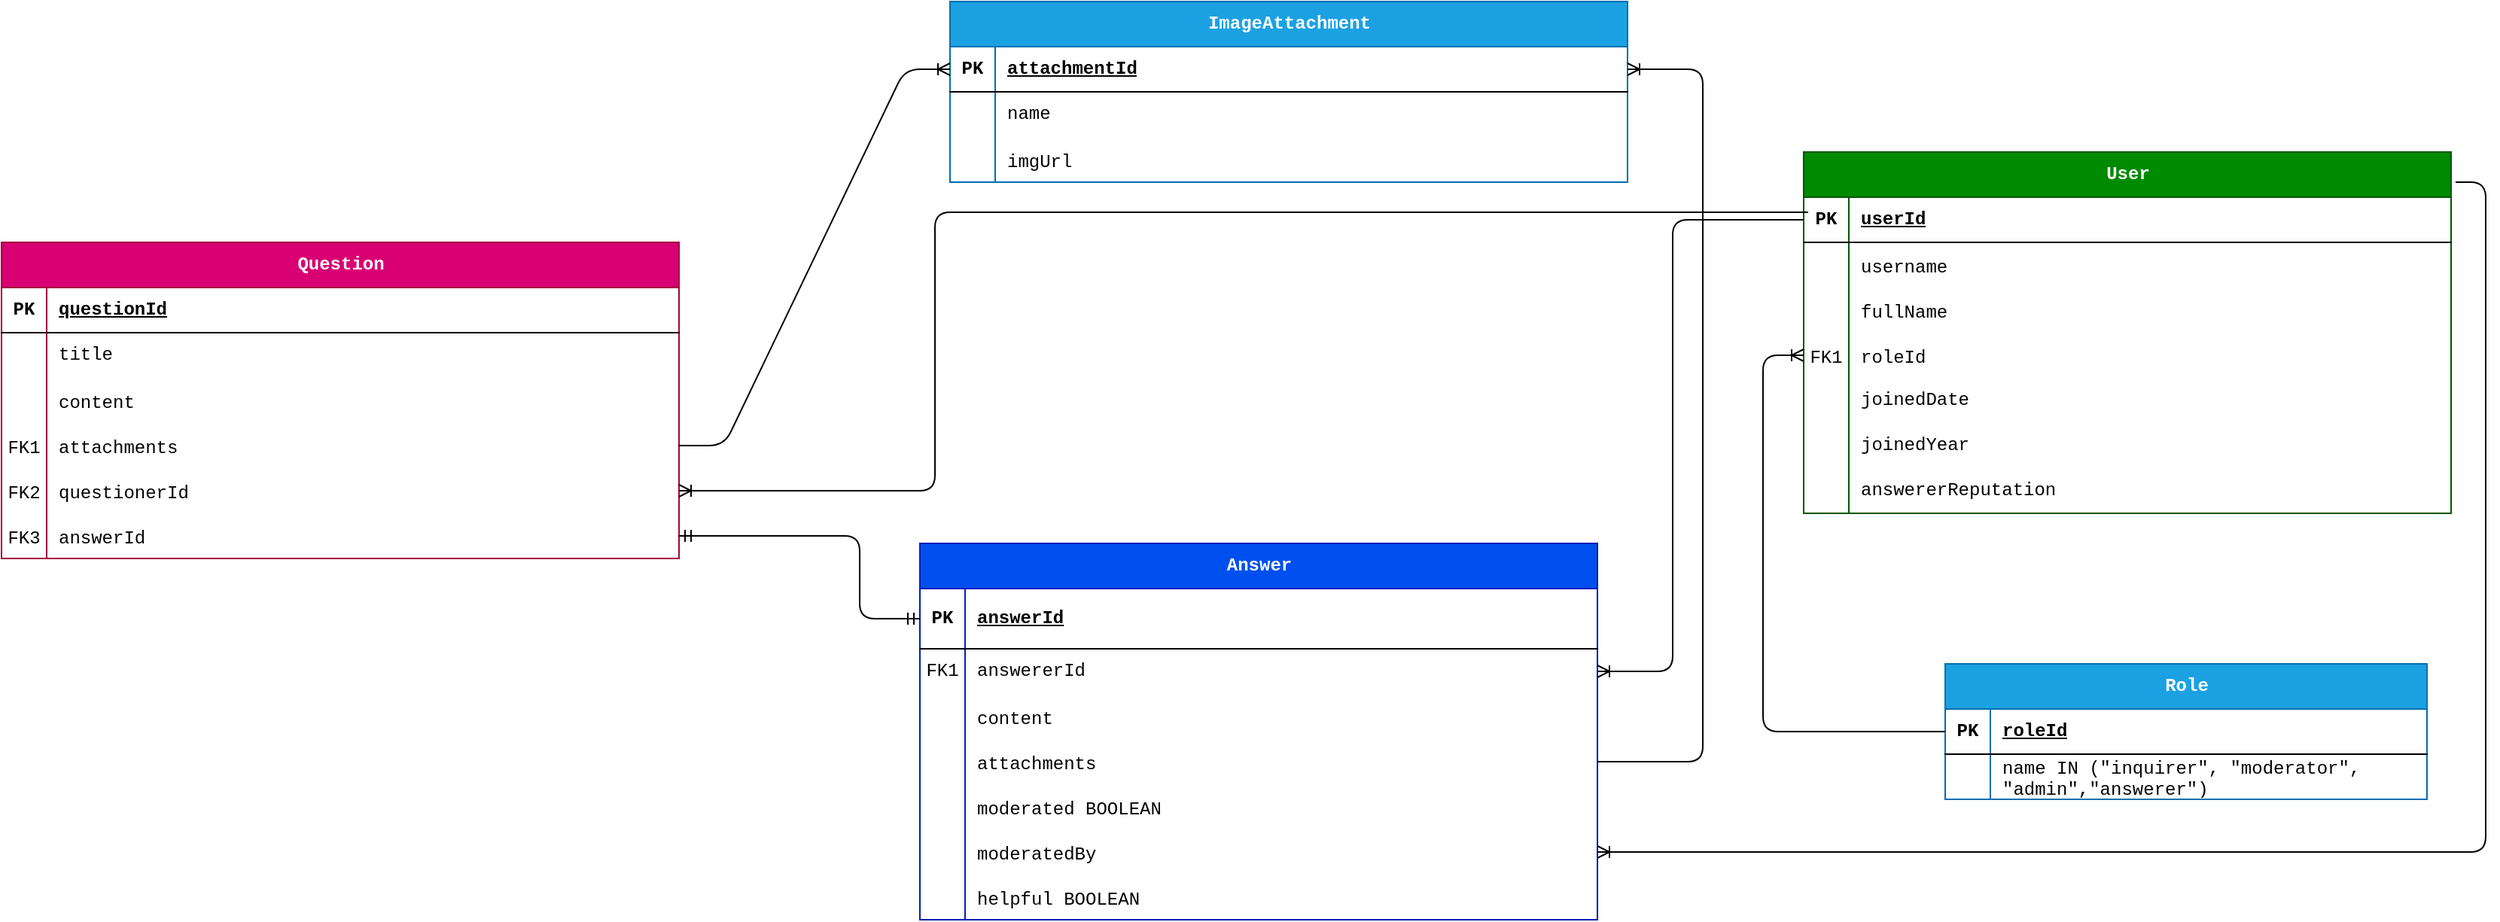 <mxfile version="22.0.0" type="device">
  <diagram name="第 1 页" id="fn63Nr4z2XE3x-QpF-tq">
    <mxGraphModel dx="2233" dy="927" grid="1" gridSize="10" guides="1" tooltips="1" connect="1" arrows="1" fold="1" page="1" pageScale="1" pageWidth="827" pageHeight="1169" math="0" shadow="0">
      <root>
        <mxCell id="0" />
        <mxCell id="1" parent="0" />
        <mxCell id="cTkhTZpgyL-FesluAqmR-1" value="User" style="shape=table;startSize=30;container=1;collapsible=1;childLayout=tableLayout;fixedRows=1;rowLines=0;fontStyle=1;align=center;resizeLast=1;html=1;fillColor=#008a00;fontColor=#ffffff;strokeColor=#005700;fontFamily=Courier New;" vertex="1" parent="1">
          <mxGeometry x="827" y="480" width="430" height="240" as="geometry" />
        </mxCell>
        <mxCell id="cTkhTZpgyL-FesluAqmR-2" value="" style="shape=tableRow;horizontal=0;startSize=0;swimlaneHead=0;swimlaneBody=0;fillColor=none;collapsible=0;dropTarget=0;points=[[0,0.5],[1,0.5]];portConstraint=eastwest;top=0;left=0;right=0;bottom=1;fontFamily=Courier New;" vertex="1" parent="cTkhTZpgyL-FesluAqmR-1">
          <mxGeometry y="30" width="430" height="30" as="geometry" />
        </mxCell>
        <mxCell id="cTkhTZpgyL-FesluAqmR-3" value="PK" style="shape=partialRectangle;connectable=0;fillColor=none;top=0;left=0;bottom=0;right=0;fontStyle=1;overflow=hidden;whiteSpace=wrap;html=1;fontFamily=Courier New;" vertex="1" parent="cTkhTZpgyL-FesluAqmR-2">
          <mxGeometry width="30" height="30" as="geometry">
            <mxRectangle width="30" height="30" as="alternateBounds" />
          </mxGeometry>
        </mxCell>
        <mxCell id="cTkhTZpgyL-FesluAqmR-4" value="userId" style="shape=partialRectangle;connectable=0;fillColor=none;top=0;left=0;bottom=0;right=0;align=left;spacingLeft=6;fontStyle=5;overflow=hidden;whiteSpace=wrap;html=1;fontFamily=Courier New;" vertex="1" parent="cTkhTZpgyL-FesluAqmR-2">
          <mxGeometry x="30" width="400" height="30" as="geometry">
            <mxRectangle width="400" height="30" as="alternateBounds" />
          </mxGeometry>
        </mxCell>
        <mxCell id="cTkhTZpgyL-FesluAqmR-14" value="" style="shape=tableRow;horizontal=0;startSize=0;swimlaneHead=0;swimlaneBody=0;fillColor=none;collapsible=0;dropTarget=0;points=[[0,0.5],[1,0.5]];portConstraint=eastwest;top=0;left=0;right=0;bottom=0;fontFamily=Courier New;" vertex="1" parent="cTkhTZpgyL-FesluAqmR-1">
          <mxGeometry y="60" width="430" height="30" as="geometry" />
        </mxCell>
        <mxCell id="cTkhTZpgyL-FesluAqmR-15" value="" style="shape=partialRectangle;connectable=0;fillColor=none;top=0;left=0;bottom=0;right=0;editable=1;overflow=hidden;fontFamily=Courier New;" vertex="1" parent="cTkhTZpgyL-FesluAqmR-14">
          <mxGeometry width="30" height="30" as="geometry">
            <mxRectangle width="30" height="30" as="alternateBounds" />
          </mxGeometry>
        </mxCell>
        <mxCell id="cTkhTZpgyL-FesluAqmR-16" value="username" style="shape=partialRectangle;connectable=0;fillColor=none;top=0;left=0;bottom=0;right=0;align=left;spacingLeft=6;overflow=hidden;fontFamily=Courier New;" vertex="1" parent="cTkhTZpgyL-FesluAqmR-14">
          <mxGeometry x="30" width="400" height="30" as="geometry">
            <mxRectangle width="400" height="30" as="alternateBounds" />
          </mxGeometry>
        </mxCell>
        <mxCell id="cTkhTZpgyL-FesluAqmR-17" value="" style="shape=tableRow;horizontal=0;startSize=0;swimlaneHead=0;swimlaneBody=0;fillColor=none;collapsible=0;dropTarget=0;points=[[0,0.5],[1,0.5]];portConstraint=eastwest;top=0;left=0;right=0;bottom=0;fontFamily=Courier New;" vertex="1" parent="cTkhTZpgyL-FesluAqmR-1">
          <mxGeometry y="90" width="430" height="30" as="geometry" />
        </mxCell>
        <mxCell id="cTkhTZpgyL-FesluAqmR-18" value="" style="shape=partialRectangle;connectable=0;fillColor=none;top=0;left=0;bottom=0;right=0;editable=1;overflow=hidden;fontFamily=Courier New;" vertex="1" parent="cTkhTZpgyL-FesluAqmR-17">
          <mxGeometry width="30" height="30" as="geometry">
            <mxRectangle width="30" height="30" as="alternateBounds" />
          </mxGeometry>
        </mxCell>
        <mxCell id="cTkhTZpgyL-FesluAqmR-19" value="fullName" style="shape=partialRectangle;connectable=0;fillColor=none;top=0;left=0;bottom=0;right=0;align=left;spacingLeft=6;overflow=hidden;fontFamily=Courier New;" vertex="1" parent="cTkhTZpgyL-FesluAqmR-17">
          <mxGeometry x="30" width="400" height="30" as="geometry">
            <mxRectangle width="400" height="30" as="alternateBounds" />
          </mxGeometry>
        </mxCell>
        <mxCell id="cTkhTZpgyL-FesluAqmR-20" value="" style="shape=tableRow;horizontal=0;startSize=0;swimlaneHead=0;swimlaneBody=0;fillColor=none;collapsible=0;dropTarget=0;points=[[0,0.5],[1,0.5]];portConstraint=eastwest;top=0;left=0;right=0;bottom=0;fontFamily=Courier New;" vertex="1" parent="cTkhTZpgyL-FesluAqmR-1">
          <mxGeometry y="120" width="430" height="30" as="geometry" />
        </mxCell>
        <mxCell id="cTkhTZpgyL-FesluAqmR-21" value="FK1" style="shape=partialRectangle;connectable=0;fillColor=none;top=0;left=0;bottom=0;right=0;editable=1;overflow=hidden;fontFamily=Courier New;" vertex="1" parent="cTkhTZpgyL-FesluAqmR-20">
          <mxGeometry width="30" height="30" as="geometry">
            <mxRectangle width="30" height="30" as="alternateBounds" />
          </mxGeometry>
        </mxCell>
        <mxCell id="cTkhTZpgyL-FesluAqmR-22" value="roleId" style="shape=partialRectangle;connectable=0;fillColor=none;top=0;left=0;bottom=0;right=0;align=left;spacingLeft=6;overflow=hidden;fontFamily=Courier New;" vertex="1" parent="cTkhTZpgyL-FesluAqmR-20">
          <mxGeometry x="30" width="400" height="30" as="geometry">
            <mxRectangle width="400" height="30" as="alternateBounds" />
          </mxGeometry>
        </mxCell>
        <mxCell id="cTkhTZpgyL-FesluAqmR-5" value="" style="shape=tableRow;horizontal=0;startSize=0;swimlaneHead=0;swimlaneBody=0;fillColor=none;collapsible=0;dropTarget=0;points=[[0,0.5],[1,0.5]];portConstraint=eastwest;top=0;left=0;right=0;bottom=0;fontFamily=Courier New;" vertex="1" parent="cTkhTZpgyL-FesluAqmR-1">
          <mxGeometry y="150" width="430" height="30" as="geometry" />
        </mxCell>
        <mxCell id="cTkhTZpgyL-FesluAqmR-6" value="" style="shape=partialRectangle;connectable=0;fillColor=none;top=0;left=0;bottom=0;right=0;editable=1;overflow=hidden;whiteSpace=wrap;html=1;fontFamily=Courier New;" vertex="1" parent="cTkhTZpgyL-FesluAqmR-5">
          <mxGeometry width="30" height="30" as="geometry">
            <mxRectangle width="30" height="30" as="alternateBounds" />
          </mxGeometry>
        </mxCell>
        <mxCell id="cTkhTZpgyL-FesluAqmR-7" value="joinedDate" style="shape=partialRectangle;connectable=0;fillColor=none;top=0;left=0;bottom=0;right=0;align=left;spacingLeft=6;overflow=hidden;whiteSpace=wrap;html=1;fontFamily=Courier New;" vertex="1" parent="cTkhTZpgyL-FesluAqmR-5">
          <mxGeometry x="30" width="400" height="30" as="geometry">
            <mxRectangle width="400" height="30" as="alternateBounds" />
          </mxGeometry>
        </mxCell>
        <mxCell id="cTkhTZpgyL-FesluAqmR-8" value="" style="shape=tableRow;horizontal=0;startSize=0;swimlaneHead=0;swimlaneBody=0;fillColor=none;collapsible=0;dropTarget=0;points=[[0,0.5],[1,0.5]];portConstraint=eastwest;top=0;left=0;right=0;bottom=0;fontFamily=Courier New;" vertex="1" parent="cTkhTZpgyL-FesluAqmR-1">
          <mxGeometry y="180" width="430" height="30" as="geometry" />
        </mxCell>
        <mxCell id="cTkhTZpgyL-FesluAqmR-9" value="" style="shape=partialRectangle;connectable=0;fillColor=none;top=0;left=0;bottom=0;right=0;editable=1;overflow=hidden;whiteSpace=wrap;html=1;fontFamily=Courier New;" vertex="1" parent="cTkhTZpgyL-FesluAqmR-8">
          <mxGeometry width="30" height="30" as="geometry">
            <mxRectangle width="30" height="30" as="alternateBounds" />
          </mxGeometry>
        </mxCell>
        <mxCell id="cTkhTZpgyL-FesluAqmR-10" value="joinedYear" style="shape=partialRectangle;connectable=0;fillColor=none;top=0;left=0;bottom=0;right=0;align=left;spacingLeft=6;overflow=hidden;whiteSpace=wrap;html=1;fontFamily=Courier New;" vertex="1" parent="cTkhTZpgyL-FesluAqmR-8">
          <mxGeometry x="30" width="400" height="30" as="geometry">
            <mxRectangle width="400" height="30" as="alternateBounds" />
          </mxGeometry>
        </mxCell>
        <mxCell id="cTkhTZpgyL-FesluAqmR-11" value="" style="shape=tableRow;horizontal=0;startSize=0;swimlaneHead=0;swimlaneBody=0;fillColor=none;collapsible=0;dropTarget=0;points=[[0,0.5],[1,0.5]];portConstraint=eastwest;top=0;left=0;right=0;bottom=0;fontFamily=Courier New;" vertex="1" parent="cTkhTZpgyL-FesluAqmR-1">
          <mxGeometry y="210" width="430" height="30" as="geometry" />
        </mxCell>
        <mxCell id="cTkhTZpgyL-FesluAqmR-12" value="" style="shape=partialRectangle;connectable=0;fillColor=none;top=0;left=0;bottom=0;right=0;editable=1;overflow=hidden;whiteSpace=wrap;html=1;fontFamily=Courier New;" vertex="1" parent="cTkhTZpgyL-FesluAqmR-11">
          <mxGeometry width="30" height="30" as="geometry">
            <mxRectangle width="30" height="30" as="alternateBounds" />
          </mxGeometry>
        </mxCell>
        <mxCell id="cTkhTZpgyL-FesluAqmR-13" value="answererReputation" style="shape=partialRectangle;connectable=0;fillColor=none;top=0;left=0;bottom=0;right=0;align=left;spacingLeft=6;overflow=hidden;whiteSpace=wrap;html=1;fontFamily=Courier New;" vertex="1" parent="cTkhTZpgyL-FesluAqmR-11">
          <mxGeometry x="30" width="400" height="30" as="geometry">
            <mxRectangle width="400" height="30" as="alternateBounds" />
          </mxGeometry>
        </mxCell>
        <mxCell id="cTkhTZpgyL-FesluAqmR-27" value="Role" style="shape=table;startSize=30;container=1;collapsible=1;childLayout=tableLayout;fixedRows=1;rowLines=0;fontStyle=1;align=center;resizeLast=1;html=1;fillColor=#1ba1e2;fontColor=#ffffff;strokeColor=#006EAF;fontFamily=Courier New;" vertex="1" parent="1">
          <mxGeometry x="921" y="820" width="320" height="90" as="geometry" />
        </mxCell>
        <mxCell id="cTkhTZpgyL-FesluAqmR-28" value="" style="shape=tableRow;horizontal=0;startSize=0;swimlaneHead=0;swimlaneBody=0;fillColor=none;collapsible=0;dropTarget=0;points=[[0,0.5],[1,0.5]];portConstraint=eastwest;top=0;left=0;right=0;bottom=1;fontFamily=Courier New;" vertex="1" parent="cTkhTZpgyL-FesluAqmR-27">
          <mxGeometry y="30" width="320" height="30" as="geometry" />
        </mxCell>
        <mxCell id="cTkhTZpgyL-FesluAqmR-29" value="PK" style="shape=partialRectangle;connectable=0;fillColor=none;top=0;left=0;bottom=0;right=0;fontStyle=1;overflow=hidden;whiteSpace=wrap;html=1;fontFamily=Courier New;" vertex="1" parent="cTkhTZpgyL-FesluAqmR-28">
          <mxGeometry width="30" height="30" as="geometry">
            <mxRectangle width="30" height="30" as="alternateBounds" />
          </mxGeometry>
        </mxCell>
        <mxCell id="cTkhTZpgyL-FesluAqmR-30" value="roleId" style="shape=partialRectangle;connectable=0;fillColor=none;top=0;left=0;bottom=0;right=0;align=left;spacingLeft=6;fontStyle=5;overflow=hidden;whiteSpace=wrap;html=1;fontFamily=Courier New;" vertex="1" parent="cTkhTZpgyL-FesluAqmR-28">
          <mxGeometry x="30" width="290" height="30" as="geometry">
            <mxRectangle width="290" height="30" as="alternateBounds" />
          </mxGeometry>
        </mxCell>
        <mxCell id="cTkhTZpgyL-FesluAqmR-31" value="" style="shape=tableRow;horizontal=0;startSize=0;swimlaneHead=0;swimlaneBody=0;fillColor=none;collapsible=0;dropTarget=0;points=[[0,0.5],[1,0.5]];portConstraint=eastwest;top=0;left=0;right=0;bottom=0;fontFamily=Courier New;" vertex="1" parent="cTkhTZpgyL-FesluAqmR-27">
          <mxGeometry y="60" width="320" height="30" as="geometry" />
        </mxCell>
        <mxCell id="cTkhTZpgyL-FesluAqmR-32" value="" style="shape=partialRectangle;connectable=0;fillColor=none;top=0;left=0;bottom=0;right=0;editable=1;overflow=hidden;whiteSpace=wrap;html=1;fontFamily=Courier New;" vertex="1" parent="cTkhTZpgyL-FesluAqmR-31">
          <mxGeometry width="30" height="30" as="geometry">
            <mxRectangle width="30" height="30" as="alternateBounds" />
          </mxGeometry>
        </mxCell>
        <mxCell id="cTkhTZpgyL-FesluAqmR-33" value="name IN (&quot;inquirer&quot;, &quot;moderator&quot;, &quot;admin&quot;,&quot;answerer&quot;)" style="shape=partialRectangle;connectable=0;fillColor=none;top=0;left=0;bottom=0;right=0;align=left;spacingLeft=6;overflow=hidden;html=1;fontFamily=Courier New;whiteSpace=wrap;" vertex="1" parent="cTkhTZpgyL-FesluAqmR-31">
          <mxGeometry x="30" width="290" height="30" as="geometry">
            <mxRectangle width="290" height="30" as="alternateBounds" />
          </mxGeometry>
        </mxCell>
        <mxCell id="cTkhTZpgyL-FesluAqmR-41" value="" style="edgeStyle=orthogonalEdgeStyle;fontSize=12;html=1;endArrow=ERoneToMany;rounded=1;exitX=0;exitY=0.5;exitDx=0;exitDy=0;entryX=0;entryY=0.5;entryDx=0;entryDy=0;fontFamily=Courier New;" edge="1" parent="1" source="cTkhTZpgyL-FesluAqmR-28" target="cTkhTZpgyL-FesluAqmR-20">
          <mxGeometry width="100" height="100" relative="1" as="geometry">
            <mxPoint x="20" y="380" as="sourcePoint" />
            <mxPoint x="220" y="265" as="targetPoint" />
            <Array as="points">
              <mxPoint x="800" y="865" />
              <mxPoint x="800" y="615" />
            </Array>
          </mxGeometry>
        </mxCell>
        <mxCell id="cTkhTZpgyL-FesluAqmR-44" value="Question" style="shape=table;startSize=30;container=1;collapsible=1;childLayout=tableLayout;fixedRows=1;rowLines=0;fontStyle=1;align=center;resizeLast=1;html=1;fillColor=#d80073;fontColor=#ffffff;strokeColor=#A50040;fontFamily=Courier New;" vertex="1" parent="1">
          <mxGeometry x="-370" y="540" width="450" height="210" as="geometry" />
        </mxCell>
        <mxCell id="cTkhTZpgyL-FesluAqmR-45" value="" style="shape=tableRow;horizontal=0;startSize=0;swimlaneHead=0;swimlaneBody=0;fillColor=none;collapsible=0;dropTarget=0;points=[[0,0.5],[1,0.5]];portConstraint=eastwest;top=0;left=0;right=0;bottom=1;fontFamily=Courier New;" vertex="1" parent="cTkhTZpgyL-FesluAqmR-44">
          <mxGeometry y="30" width="450" height="30" as="geometry" />
        </mxCell>
        <mxCell id="cTkhTZpgyL-FesluAqmR-46" value="PK" style="shape=partialRectangle;connectable=0;fillColor=none;top=0;left=0;bottom=0;right=0;fontStyle=1;overflow=hidden;whiteSpace=wrap;html=1;fontFamily=Courier New;" vertex="1" parent="cTkhTZpgyL-FesluAqmR-45">
          <mxGeometry width="30" height="30" as="geometry">
            <mxRectangle width="30" height="30" as="alternateBounds" />
          </mxGeometry>
        </mxCell>
        <mxCell id="cTkhTZpgyL-FesluAqmR-47" value="questionId" style="shape=partialRectangle;connectable=0;fillColor=none;top=0;left=0;bottom=0;right=0;align=left;spacingLeft=6;fontStyle=5;overflow=hidden;whiteSpace=wrap;html=1;fontFamily=Courier New;" vertex="1" parent="cTkhTZpgyL-FesluAqmR-45">
          <mxGeometry x="30" width="420" height="30" as="geometry">
            <mxRectangle width="420" height="30" as="alternateBounds" />
          </mxGeometry>
        </mxCell>
        <mxCell id="cTkhTZpgyL-FesluAqmR-48" value="" style="shape=tableRow;horizontal=0;startSize=0;swimlaneHead=0;swimlaneBody=0;fillColor=none;collapsible=0;dropTarget=0;points=[[0,0.5],[1,0.5]];portConstraint=eastwest;top=0;left=0;right=0;bottom=0;fontFamily=Courier New;" vertex="1" parent="cTkhTZpgyL-FesluAqmR-44">
          <mxGeometry y="60" width="450" height="30" as="geometry" />
        </mxCell>
        <mxCell id="cTkhTZpgyL-FesluAqmR-49" value="" style="shape=partialRectangle;connectable=0;fillColor=none;top=0;left=0;bottom=0;right=0;editable=1;overflow=hidden;whiteSpace=wrap;html=1;fontFamily=Courier New;" vertex="1" parent="cTkhTZpgyL-FesluAqmR-48">
          <mxGeometry width="30" height="30" as="geometry">
            <mxRectangle width="30" height="30" as="alternateBounds" />
          </mxGeometry>
        </mxCell>
        <mxCell id="cTkhTZpgyL-FesluAqmR-50" value="title" style="shape=partialRectangle;connectable=0;fillColor=none;top=0;left=0;bottom=0;right=0;align=left;spacingLeft=6;overflow=hidden;whiteSpace=wrap;html=1;fontFamily=Courier New;" vertex="1" parent="cTkhTZpgyL-FesluAqmR-48">
          <mxGeometry x="30" width="420" height="30" as="geometry">
            <mxRectangle width="420" height="30" as="alternateBounds" />
          </mxGeometry>
        </mxCell>
        <mxCell id="cTkhTZpgyL-FesluAqmR-58" value="" style="shape=tableRow;horizontal=0;startSize=0;swimlaneHead=0;swimlaneBody=0;fillColor=none;collapsible=0;dropTarget=0;points=[[0,0.5],[1,0.5]];portConstraint=eastwest;top=0;left=0;right=0;bottom=0;fontFamily=Courier New;" vertex="1" parent="cTkhTZpgyL-FesluAqmR-44">
          <mxGeometry y="90" width="450" height="30" as="geometry" />
        </mxCell>
        <mxCell id="cTkhTZpgyL-FesluAqmR-59" value="" style="shape=partialRectangle;connectable=0;fillColor=none;top=0;left=0;bottom=0;right=0;editable=1;overflow=hidden;fontFamily=Courier New;" vertex="1" parent="cTkhTZpgyL-FesluAqmR-58">
          <mxGeometry width="30" height="30" as="geometry">
            <mxRectangle width="30" height="30" as="alternateBounds" />
          </mxGeometry>
        </mxCell>
        <mxCell id="cTkhTZpgyL-FesluAqmR-60" value="content" style="shape=partialRectangle;connectable=0;fillColor=none;top=0;left=0;bottom=0;right=0;align=left;spacingLeft=6;overflow=hidden;fontFamily=Courier New;" vertex="1" parent="cTkhTZpgyL-FesluAqmR-58">
          <mxGeometry x="30" width="420" height="30" as="geometry">
            <mxRectangle width="420" height="30" as="alternateBounds" />
          </mxGeometry>
        </mxCell>
        <mxCell id="cTkhTZpgyL-FesluAqmR-61" value="" style="shape=tableRow;horizontal=0;startSize=0;swimlaneHead=0;swimlaneBody=0;fillColor=none;collapsible=0;dropTarget=0;points=[[0,0.5],[1,0.5]];portConstraint=eastwest;top=0;left=0;right=0;bottom=0;fontFamily=Courier New;" vertex="1" parent="cTkhTZpgyL-FesluAqmR-44">
          <mxGeometry y="120" width="450" height="30" as="geometry" />
        </mxCell>
        <mxCell id="cTkhTZpgyL-FesluAqmR-62" value="FK1" style="shape=partialRectangle;connectable=0;fillColor=none;top=0;left=0;bottom=0;right=0;editable=1;overflow=hidden;fontFamily=Courier New;" vertex="1" parent="cTkhTZpgyL-FesluAqmR-61">
          <mxGeometry width="30" height="30" as="geometry">
            <mxRectangle width="30" height="30" as="alternateBounds" />
          </mxGeometry>
        </mxCell>
        <mxCell id="cTkhTZpgyL-FesluAqmR-63" value="attachments" style="shape=partialRectangle;connectable=0;fillColor=none;top=0;left=0;bottom=0;right=0;align=left;spacingLeft=6;overflow=hidden;fontFamily=Courier New;" vertex="1" parent="cTkhTZpgyL-FesluAqmR-61">
          <mxGeometry x="30" width="420" height="30" as="geometry">
            <mxRectangle width="420" height="30" as="alternateBounds" />
          </mxGeometry>
        </mxCell>
        <mxCell id="cTkhTZpgyL-FesluAqmR-64" value="" style="shape=tableRow;horizontal=0;startSize=0;swimlaneHead=0;swimlaneBody=0;fillColor=none;collapsible=0;dropTarget=0;points=[[0,0.5],[1,0.5]];portConstraint=eastwest;top=0;left=0;right=0;bottom=0;fontFamily=Courier New;" vertex="1" parent="cTkhTZpgyL-FesluAqmR-44">
          <mxGeometry y="150" width="450" height="30" as="geometry" />
        </mxCell>
        <mxCell id="cTkhTZpgyL-FesluAqmR-65" value="FK2" style="shape=partialRectangle;connectable=0;fillColor=none;top=0;left=0;bottom=0;right=0;editable=1;overflow=hidden;fontFamily=Courier New;" vertex="1" parent="cTkhTZpgyL-FesluAqmR-64">
          <mxGeometry width="30" height="30" as="geometry">
            <mxRectangle width="30" height="30" as="alternateBounds" />
          </mxGeometry>
        </mxCell>
        <mxCell id="cTkhTZpgyL-FesluAqmR-66" value="questionerId" style="shape=partialRectangle;connectable=0;fillColor=none;top=0;left=0;bottom=0;right=0;align=left;spacingLeft=6;overflow=hidden;fontFamily=Courier New;" vertex="1" parent="cTkhTZpgyL-FesluAqmR-64">
          <mxGeometry x="30" width="420" height="30" as="geometry">
            <mxRectangle width="420" height="30" as="alternateBounds" />
          </mxGeometry>
        </mxCell>
        <mxCell id="cTkhTZpgyL-FesluAqmR-79" value="" style="shape=tableRow;horizontal=0;startSize=0;swimlaneHead=0;swimlaneBody=0;fillColor=none;collapsible=0;dropTarget=0;points=[[0,0.5],[1,0.5]];portConstraint=eastwest;top=0;left=0;right=0;bottom=0;fontFamily=Courier New;" vertex="1" parent="cTkhTZpgyL-FesluAqmR-44">
          <mxGeometry y="180" width="450" height="30" as="geometry" />
        </mxCell>
        <mxCell id="cTkhTZpgyL-FesluAqmR-80" value="FK3" style="shape=partialRectangle;connectable=0;fillColor=none;top=0;left=0;bottom=0;right=0;editable=1;overflow=hidden;fontFamily=Courier New;" vertex="1" parent="cTkhTZpgyL-FesluAqmR-79">
          <mxGeometry width="30" height="30" as="geometry">
            <mxRectangle width="30" height="30" as="alternateBounds" />
          </mxGeometry>
        </mxCell>
        <mxCell id="cTkhTZpgyL-FesluAqmR-81" value="answerId" style="shape=partialRectangle;connectable=0;fillColor=none;top=0;left=0;bottom=0;right=0;align=left;spacingLeft=6;overflow=hidden;fontFamily=Courier New;" vertex="1" parent="cTkhTZpgyL-FesluAqmR-79">
          <mxGeometry x="30" width="420" height="30" as="geometry">
            <mxRectangle width="420" height="30" as="alternateBounds" />
          </mxGeometry>
        </mxCell>
        <mxCell id="cTkhTZpgyL-FesluAqmR-51" value="Answer" style="shape=table;startSize=30;container=1;collapsible=1;childLayout=tableLayout;fixedRows=1;rowLines=0;fontStyle=1;align=center;resizeLast=1;html=1;fillColor=#0050ef;fontColor=#ffffff;strokeColor=#001DBC;fontFamily=Courier New;" vertex="1" parent="1">
          <mxGeometry x="240" y="740" width="450" height="250" as="geometry" />
        </mxCell>
        <mxCell id="cTkhTZpgyL-FesluAqmR-52" value="" style="shape=tableRow;horizontal=0;startSize=0;swimlaneHead=0;swimlaneBody=0;fillColor=none;collapsible=0;dropTarget=0;points=[[0,0.5],[1,0.5]];portConstraint=eastwest;top=0;left=0;right=0;bottom=1;fontFamily=Courier New;" vertex="1" parent="cTkhTZpgyL-FesluAqmR-51">
          <mxGeometry y="30" width="450" height="40" as="geometry" />
        </mxCell>
        <mxCell id="cTkhTZpgyL-FesluAqmR-53" value="PK" style="shape=partialRectangle;connectable=0;fillColor=none;top=0;left=0;bottom=0;right=0;fontStyle=1;overflow=hidden;whiteSpace=wrap;html=1;fontFamily=Courier New;" vertex="1" parent="cTkhTZpgyL-FesluAqmR-52">
          <mxGeometry width="30" height="40" as="geometry">
            <mxRectangle width="30" height="40" as="alternateBounds" />
          </mxGeometry>
        </mxCell>
        <mxCell id="cTkhTZpgyL-FesluAqmR-54" value="answerId" style="shape=partialRectangle;connectable=0;fillColor=none;top=0;left=0;bottom=0;right=0;align=left;spacingLeft=6;fontStyle=5;overflow=hidden;whiteSpace=wrap;html=1;fontFamily=Courier New;" vertex="1" parent="cTkhTZpgyL-FesluAqmR-52">
          <mxGeometry x="30" width="420" height="40" as="geometry">
            <mxRectangle width="420" height="40" as="alternateBounds" />
          </mxGeometry>
        </mxCell>
        <mxCell id="cTkhTZpgyL-FesluAqmR-55" value="" style="shape=tableRow;horizontal=0;startSize=0;swimlaneHead=0;swimlaneBody=0;fillColor=none;collapsible=0;dropTarget=0;points=[[0,0.5],[1,0.5]];portConstraint=eastwest;top=0;left=0;right=0;bottom=0;fontFamily=Courier New;" vertex="1" parent="cTkhTZpgyL-FesluAqmR-51">
          <mxGeometry y="70" width="450" height="30" as="geometry" />
        </mxCell>
        <mxCell id="cTkhTZpgyL-FesluAqmR-56" value="FK1" style="shape=partialRectangle;connectable=0;fillColor=none;top=0;left=0;bottom=0;right=0;editable=1;overflow=hidden;whiteSpace=wrap;html=1;fontFamily=Courier New;" vertex="1" parent="cTkhTZpgyL-FesluAqmR-55">
          <mxGeometry width="30" height="30" as="geometry">
            <mxRectangle width="30" height="30" as="alternateBounds" />
          </mxGeometry>
        </mxCell>
        <mxCell id="cTkhTZpgyL-FesluAqmR-57" value="answererId" style="shape=partialRectangle;connectable=0;fillColor=none;top=0;left=0;bottom=0;right=0;align=left;spacingLeft=6;overflow=hidden;whiteSpace=wrap;html=1;fontFamily=Courier New;" vertex="1" parent="cTkhTZpgyL-FesluAqmR-55">
          <mxGeometry x="30" width="420" height="30" as="geometry">
            <mxRectangle width="420" height="30" as="alternateBounds" />
          </mxGeometry>
        </mxCell>
        <mxCell id="cTkhTZpgyL-FesluAqmR-85" value="" style="shape=tableRow;horizontal=0;startSize=0;swimlaneHead=0;swimlaneBody=0;fillColor=none;collapsible=0;dropTarget=0;points=[[0,0.5],[1,0.5]];portConstraint=eastwest;top=0;left=0;right=0;bottom=0;fontFamily=Courier New;" vertex="1" parent="cTkhTZpgyL-FesluAqmR-51">
          <mxGeometry y="100" width="450" height="30" as="geometry" />
        </mxCell>
        <mxCell id="cTkhTZpgyL-FesluAqmR-86" value="" style="shape=partialRectangle;connectable=0;fillColor=none;top=0;left=0;bottom=0;right=0;editable=1;overflow=hidden;fontFamily=Courier New;" vertex="1" parent="cTkhTZpgyL-FesluAqmR-85">
          <mxGeometry width="30" height="30" as="geometry">
            <mxRectangle width="30" height="30" as="alternateBounds" />
          </mxGeometry>
        </mxCell>
        <mxCell id="cTkhTZpgyL-FesluAqmR-87" value="content" style="shape=partialRectangle;connectable=0;fillColor=none;top=0;left=0;bottom=0;right=0;align=left;spacingLeft=6;overflow=hidden;fontFamily=Courier New;" vertex="1" parent="cTkhTZpgyL-FesluAqmR-85">
          <mxGeometry x="30" width="420" height="30" as="geometry">
            <mxRectangle width="420" height="30" as="alternateBounds" />
          </mxGeometry>
        </mxCell>
        <mxCell id="cTkhTZpgyL-FesluAqmR-90" value="" style="shape=tableRow;horizontal=0;startSize=0;swimlaneHead=0;swimlaneBody=0;fillColor=none;collapsible=0;dropTarget=0;points=[[0,0.5],[1,0.5]];portConstraint=eastwest;top=0;left=0;right=0;bottom=0;fontFamily=Courier New;" vertex="1" parent="cTkhTZpgyL-FesluAqmR-51">
          <mxGeometry y="130" width="450" height="30" as="geometry" />
        </mxCell>
        <mxCell id="cTkhTZpgyL-FesluAqmR-91" value="" style="shape=partialRectangle;connectable=0;fillColor=none;top=0;left=0;bottom=0;right=0;editable=1;overflow=hidden;fontFamily=Courier New;" vertex="1" parent="cTkhTZpgyL-FesluAqmR-90">
          <mxGeometry width="30" height="30" as="geometry">
            <mxRectangle width="30" height="30" as="alternateBounds" />
          </mxGeometry>
        </mxCell>
        <mxCell id="cTkhTZpgyL-FesluAqmR-92" value="attachments" style="shape=partialRectangle;connectable=0;fillColor=none;top=0;left=0;bottom=0;right=0;align=left;spacingLeft=6;overflow=hidden;fontFamily=Courier New;" vertex="1" parent="cTkhTZpgyL-FesluAqmR-90">
          <mxGeometry x="30" width="420" height="30" as="geometry">
            <mxRectangle width="420" height="30" as="alternateBounds" />
          </mxGeometry>
        </mxCell>
        <mxCell id="cTkhTZpgyL-FesluAqmR-95" value="" style="shape=tableRow;horizontal=0;startSize=0;swimlaneHead=0;swimlaneBody=0;fillColor=none;collapsible=0;dropTarget=0;points=[[0,0.5],[1,0.5]];portConstraint=eastwest;top=0;left=0;right=0;bottom=0;fontFamily=Courier New;" vertex="1" parent="cTkhTZpgyL-FesluAqmR-51">
          <mxGeometry y="160" width="450" height="30" as="geometry" />
        </mxCell>
        <mxCell id="cTkhTZpgyL-FesluAqmR-96" value="" style="shape=partialRectangle;connectable=0;fillColor=none;top=0;left=0;bottom=0;right=0;editable=1;overflow=hidden;fontFamily=Courier New;" vertex="1" parent="cTkhTZpgyL-FesluAqmR-95">
          <mxGeometry width="30" height="30" as="geometry">
            <mxRectangle width="30" height="30" as="alternateBounds" />
          </mxGeometry>
        </mxCell>
        <mxCell id="cTkhTZpgyL-FesluAqmR-97" value="moderated BOOLEAN" style="shape=partialRectangle;connectable=0;fillColor=none;top=0;left=0;bottom=0;right=0;align=left;spacingLeft=6;overflow=hidden;fontFamily=Courier New;" vertex="1" parent="cTkhTZpgyL-FesluAqmR-95">
          <mxGeometry x="30" width="420" height="30" as="geometry">
            <mxRectangle width="420" height="30" as="alternateBounds" />
          </mxGeometry>
        </mxCell>
        <mxCell id="cTkhTZpgyL-FesluAqmR-101" value="" style="shape=tableRow;horizontal=0;startSize=0;swimlaneHead=0;swimlaneBody=0;fillColor=none;collapsible=0;dropTarget=0;points=[[0,0.5],[1,0.5]];portConstraint=eastwest;top=0;left=0;right=0;bottom=0;fontFamily=Courier New;" vertex="1" parent="cTkhTZpgyL-FesluAqmR-51">
          <mxGeometry y="190" width="450" height="30" as="geometry" />
        </mxCell>
        <mxCell id="cTkhTZpgyL-FesluAqmR-102" value="" style="shape=partialRectangle;connectable=0;fillColor=none;top=0;left=0;bottom=0;right=0;editable=1;overflow=hidden;fontFamily=Courier New;" vertex="1" parent="cTkhTZpgyL-FesluAqmR-101">
          <mxGeometry width="30" height="30" as="geometry">
            <mxRectangle width="30" height="30" as="alternateBounds" />
          </mxGeometry>
        </mxCell>
        <mxCell id="cTkhTZpgyL-FesluAqmR-103" value="moderatedBy" style="shape=partialRectangle;connectable=0;fillColor=none;top=0;left=0;bottom=0;right=0;align=left;spacingLeft=6;overflow=hidden;fontFamily=Courier New;" vertex="1" parent="cTkhTZpgyL-FesluAqmR-101">
          <mxGeometry x="30" width="420" height="30" as="geometry">
            <mxRectangle width="420" height="30" as="alternateBounds" />
          </mxGeometry>
        </mxCell>
        <mxCell id="cTkhTZpgyL-FesluAqmR-104" value="" style="shape=tableRow;horizontal=0;startSize=0;swimlaneHead=0;swimlaneBody=0;fillColor=none;collapsible=0;dropTarget=0;points=[[0,0.5],[1,0.5]];portConstraint=eastwest;top=0;left=0;right=0;bottom=0;fontFamily=Courier New;" vertex="1" parent="cTkhTZpgyL-FesluAqmR-51">
          <mxGeometry y="220" width="450" height="30" as="geometry" />
        </mxCell>
        <mxCell id="cTkhTZpgyL-FesluAqmR-105" value="" style="shape=partialRectangle;connectable=0;fillColor=none;top=0;left=0;bottom=0;right=0;editable=1;overflow=hidden;fontFamily=Courier New;" vertex="1" parent="cTkhTZpgyL-FesluAqmR-104">
          <mxGeometry width="30" height="30" as="geometry">
            <mxRectangle width="30" height="30" as="alternateBounds" />
          </mxGeometry>
        </mxCell>
        <mxCell id="cTkhTZpgyL-FesluAqmR-106" value="helpful BOOLEAN" style="shape=partialRectangle;connectable=0;fillColor=none;top=0;left=0;bottom=0;right=0;align=left;spacingLeft=6;overflow=hidden;fontFamily=Courier New;" vertex="1" parent="cTkhTZpgyL-FesluAqmR-104">
          <mxGeometry x="30" width="420" height="30" as="geometry">
            <mxRectangle width="420" height="30" as="alternateBounds" />
          </mxGeometry>
        </mxCell>
        <mxCell id="cTkhTZpgyL-FesluAqmR-67" value="ImageAttachment" style="shape=table;startSize=30;container=1;collapsible=1;childLayout=tableLayout;fixedRows=1;rowLines=0;fontStyle=1;align=center;resizeLast=1;html=1;fillColor=#1ba1e2;fontColor=#ffffff;strokeColor=#006EAF;fontFamily=Courier New;" vertex="1" parent="1">
          <mxGeometry x="260" y="380" width="450" height="120" as="geometry" />
        </mxCell>
        <mxCell id="cTkhTZpgyL-FesluAqmR-68" value="" style="shape=tableRow;horizontal=0;startSize=0;swimlaneHead=0;swimlaneBody=0;fillColor=none;collapsible=0;dropTarget=0;points=[[0,0.5],[1,0.5]];portConstraint=eastwest;top=0;left=0;right=0;bottom=1;fontFamily=Courier New;" vertex="1" parent="cTkhTZpgyL-FesluAqmR-67">
          <mxGeometry y="30" width="450" height="30" as="geometry" />
        </mxCell>
        <mxCell id="cTkhTZpgyL-FesluAqmR-69" value="PK" style="shape=partialRectangle;connectable=0;fillColor=none;top=0;left=0;bottom=0;right=0;fontStyle=1;overflow=hidden;whiteSpace=wrap;html=1;fontFamily=Courier New;" vertex="1" parent="cTkhTZpgyL-FesluAqmR-68">
          <mxGeometry width="30" height="30" as="geometry">
            <mxRectangle width="30" height="30" as="alternateBounds" />
          </mxGeometry>
        </mxCell>
        <mxCell id="cTkhTZpgyL-FesluAqmR-70" value="attachmentId" style="shape=partialRectangle;connectable=0;fillColor=none;top=0;left=0;bottom=0;right=0;align=left;spacingLeft=6;fontStyle=5;overflow=hidden;whiteSpace=wrap;html=1;fontFamily=Courier New;" vertex="1" parent="cTkhTZpgyL-FesluAqmR-68">
          <mxGeometry x="30" width="420" height="30" as="geometry">
            <mxRectangle width="420" height="30" as="alternateBounds" />
          </mxGeometry>
        </mxCell>
        <mxCell id="cTkhTZpgyL-FesluAqmR-71" value="" style="shape=tableRow;horizontal=0;startSize=0;swimlaneHead=0;swimlaneBody=0;fillColor=none;collapsible=0;dropTarget=0;points=[[0,0.5],[1,0.5]];portConstraint=eastwest;top=0;left=0;right=0;bottom=0;fontFamily=Courier New;" vertex="1" parent="cTkhTZpgyL-FesluAqmR-67">
          <mxGeometry y="60" width="450" height="30" as="geometry" />
        </mxCell>
        <mxCell id="cTkhTZpgyL-FesluAqmR-72" value="" style="shape=partialRectangle;connectable=0;fillColor=none;top=0;left=0;bottom=0;right=0;editable=1;overflow=hidden;whiteSpace=wrap;html=1;fontFamily=Courier New;" vertex="1" parent="cTkhTZpgyL-FesluAqmR-71">
          <mxGeometry width="30" height="30" as="geometry">
            <mxRectangle width="30" height="30" as="alternateBounds" />
          </mxGeometry>
        </mxCell>
        <mxCell id="cTkhTZpgyL-FesluAqmR-73" value="name" style="shape=partialRectangle;connectable=0;fillColor=none;top=0;left=0;bottom=0;right=0;align=left;spacingLeft=6;overflow=hidden;whiteSpace=wrap;html=1;fontFamily=Courier New;" vertex="1" parent="cTkhTZpgyL-FesluAqmR-71">
          <mxGeometry x="30" width="420" height="30" as="geometry">
            <mxRectangle width="420" height="30" as="alternateBounds" />
          </mxGeometry>
        </mxCell>
        <mxCell id="cTkhTZpgyL-FesluAqmR-74" value="" style="shape=tableRow;horizontal=0;startSize=0;swimlaneHead=0;swimlaneBody=0;fillColor=none;collapsible=0;dropTarget=0;points=[[0,0.5],[1,0.5]];portConstraint=eastwest;top=0;left=0;right=0;bottom=0;fontFamily=Courier New;" vertex="1" parent="cTkhTZpgyL-FesluAqmR-67">
          <mxGeometry y="90" width="450" height="30" as="geometry" />
        </mxCell>
        <mxCell id="cTkhTZpgyL-FesluAqmR-75" value="" style="shape=partialRectangle;connectable=0;fillColor=none;top=0;left=0;bottom=0;right=0;editable=1;overflow=hidden;fontFamily=Courier New;" vertex="1" parent="cTkhTZpgyL-FesluAqmR-74">
          <mxGeometry width="30" height="30" as="geometry">
            <mxRectangle width="30" height="30" as="alternateBounds" />
          </mxGeometry>
        </mxCell>
        <mxCell id="cTkhTZpgyL-FesluAqmR-76" value="imgUrl" style="shape=partialRectangle;connectable=0;fillColor=none;top=0;left=0;bottom=0;right=0;align=left;spacingLeft=6;overflow=hidden;fontFamily=Courier New;" vertex="1" parent="cTkhTZpgyL-FesluAqmR-74">
          <mxGeometry x="30" width="420" height="30" as="geometry">
            <mxRectangle width="420" height="30" as="alternateBounds" />
          </mxGeometry>
        </mxCell>
        <mxCell id="cTkhTZpgyL-FesluAqmR-77" value="" style="edgeStyle=entityRelationEdgeStyle;fontSize=12;html=1;endArrow=ERoneToMany;rounded=1;exitX=1;exitY=0.5;exitDx=0;exitDy=0;entryX=0;entryY=0.5;entryDx=0;entryDy=0;fontFamily=Courier New;" edge="1" parent="1" source="cTkhTZpgyL-FesluAqmR-61" target="cTkhTZpgyL-FesluAqmR-68">
          <mxGeometry width="100" height="100" relative="1" as="geometry">
            <mxPoint x="-40" y="640" as="sourcePoint" />
            <mxPoint x="160" y="745" as="targetPoint" />
            <Array as="points">
              <mxPoint x="210" y="690" />
            </Array>
          </mxGeometry>
        </mxCell>
        <mxCell id="cTkhTZpgyL-FesluAqmR-78" value="" style="edgeStyle=orthogonalEdgeStyle;fontSize=12;html=1;endArrow=ERoneToMany;rounded=1;entryX=1;entryY=0.5;entryDx=0;entryDy=0;fontFamily=Courier New;" edge="1" parent="1" target="cTkhTZpgyL-FesluAqmR-64">
          <mxGeometry width="100" height="100" relative="1" as="geometry">
            <mxPoint x="830" y="520" as="sourcePoint" />
            <mxPoint x="160" y="740" as="targetPoint" />
            <Array as="points">
              <mxPoint x="790" y="520" />
              <mxPoint x="250" y="520" />
              <mxPoint x="250" y="705" />
            </Array>
          </mxGeometry>
        </mxCell>
        <mxCell id="cTkhTZpgyL-FesluAqmR-82" value="" style="edgeStyle=orthogonalEdgeStyle;fontSize=12;html=1;endArrow=ERmandOne;startArrow=ERmandOne;rounded=1;exitX=1;exitY=0.5;exitDx=0;exitDy=0;entryX=0;entryY=0.5;entryDx=0;entryDy=0;fontFamily=Courier New;" edge="1" parent="1" source="cTkhTZpgyL-FesluAqmR-79" target="cTkhTZpgyL-FesluAqmR-52">
          <mxGeometry width="100" height="100" relative="1" as="geometry">
            <mxPoint x="-40" y="760" as="sourcePoint" />
            <mxPoint x="60" y="660" as="targetPoint" />
            <Array as="points">
              <mxPoint x="200" y="735" />
              <mxPoint x="200" y="790" />
            </Array>
          </mxGeometry>
        </mxCell>
        <mxCell id="cTkhTZpgyL-FesluAqmR-93" value="" style="edgeStyle=orthogonalEdgeStyle;fontSize=12;html=1;endArrow=ERoneToMany;rounded=1;exitX=1;exitY=0.5;exitDx=0;exitDy=0;entryX=1;entryY=0.5;entryDx=0;entryDy=0;fontFamily=Courier New;" edge="1" parent="1" source="cTkhTZpgyL-FesluAqmR-90" target="cTkhTZpgyL-FesluAqmR-68">
          <mxGeometry width="100" height="100" relative="1" as="geometry">
            <mxPoint x="280" y="670" as="sourcePoint" />
            <mxPoint x="380" y="570" as="targetPoint" />
            <Array as="points">
              <mxPoint x="760" y="885" />
              <mxPoint x="760" y="425" />
            </Array>
          </mxGeometry>
        </mxCell>
        <mxCell id="cTkhTZpgyL-FesluAqmR-94" value="" style="edgeStyle=orthogonalEdgeStyle;fontSize=12;html=1;endArrow=ERoneToMany;rounded=1;entryX=1;entryY=0.5;entryDx=0;entryDy=0;exitX=0;exitY=0.5;exitDx=0;exitDy=0;fontFamily=Courier New;" edge="1" parent="1" source="cTkhTZpgyL-FesluAqmR-2" target="cTkhTZpgyL-FesluAqmR-55">
          <mxGeometry width="100" height="100" relative="1" as="geometry">
            <mxPoint x="500" y="770" as="sourcePoint" />
            <mxPoint x="600" y="670" as="targetPoint" />
            <Array as="points">
              <mxPoint x="740" y="525" />
              <mxPoint x="740" y="825" />
            </Array>
          </mxGeometry>
        </mxCell>
        <mxCell id="cTkhTZpgyL-FesluAqmR-107" value="" style="edgeStyle=orthogonalEdgeStyle;fontSize=12;html=1;endArrow=ERoneToMany;rounded=1;entryX=1;entryY=0.5;entryDx=0;entryDy=0;exitX=1.007;exitY=-0.333;exitDx=0;exitDy=0;exitPerimeter=0;" edge="1" parent="1" source="cTkhTZpgyL-FesluAqmR-2" target="cTkhTZpgyL-FesluAqmR-101">
          <mxGeometry width="100" height="100" relative="1" as="geometry">
            <mxPoint x="1430" y="540" as="sourcePoint" />
            <mxPoint x="830" y="890" as="targetPoint" />
            <Array as="points">
              <mxPoint x="1280" y="500" />
              <mxPoint x="1280" y="945" />
            </Array>
          </mxGeometry>
        </mxCell>
      </root>
    </mxGraphModel>
  </diagram>
</mxfile>
